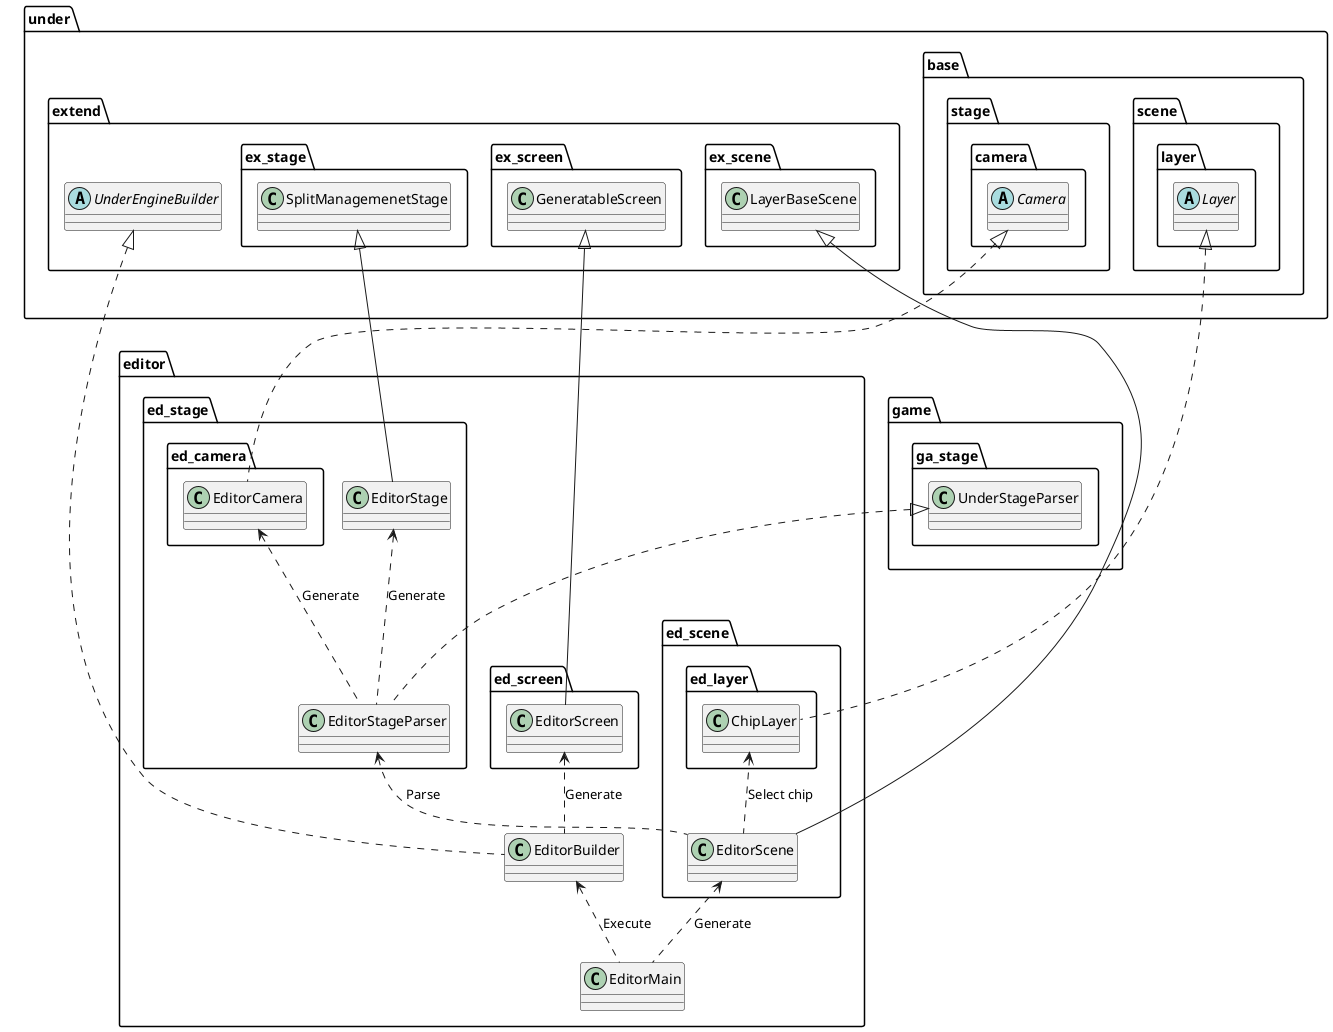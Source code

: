 @startuml Editor

package editor {
    class EditorMain
    class EditorBuilder

    package ed_scene {
        class EditorScene
        package ed_layer {
            class ChipLayer
        }
    }

    package ed_screen {
        class EditorScreen
    }

    package ed_stage {
        class EditorStageParser
        class EditorStage
        package ed_camera {
            class EditorCamera
        }
    }
}

package under {
    package base {
        package scene {
            package layer {
                abstract Layer
            }
        }
        package stage {
            package camera {
                abstract Camera
            }
        }
    }
    package extend {
        abstract UnderEngineBuilder
        package ex_scene {
            class LayerBaseScene
        }
        package ex_screen {
            class GeneratableScreen
        }
        package ex_stage {
            class SplitManagemenetStage
        }
    }
}

package game {
    package ga_stage {
        class UnderStageParser
    }
}

EditorBuilder <.. EditorMain : "Execute"
EditorScene <.. EditorMain : "Generate"
EditorScreen <.. EditorBuilder : "Generate"

EditorStageParser <.. EditorScene : "Parse"
ChipLayer <.. EditorScene : "Select chip"

EditorStage <.. EditorStageParser : "Generate"
EditorCamera <.. EditorStageParser : "Generate"

UnderEngineBuilder <|.. EditorBuilder
GeneratableScreen <|-- EditorScreen

LayerBaseScene <|-- EditorScene
Layer <|.. ChipLayer

Camera <|.. EditorCamera
UnderStageParser <|.. EditorStageParser
SplitManagemenetStage <|-- EditorStage

@enduml
